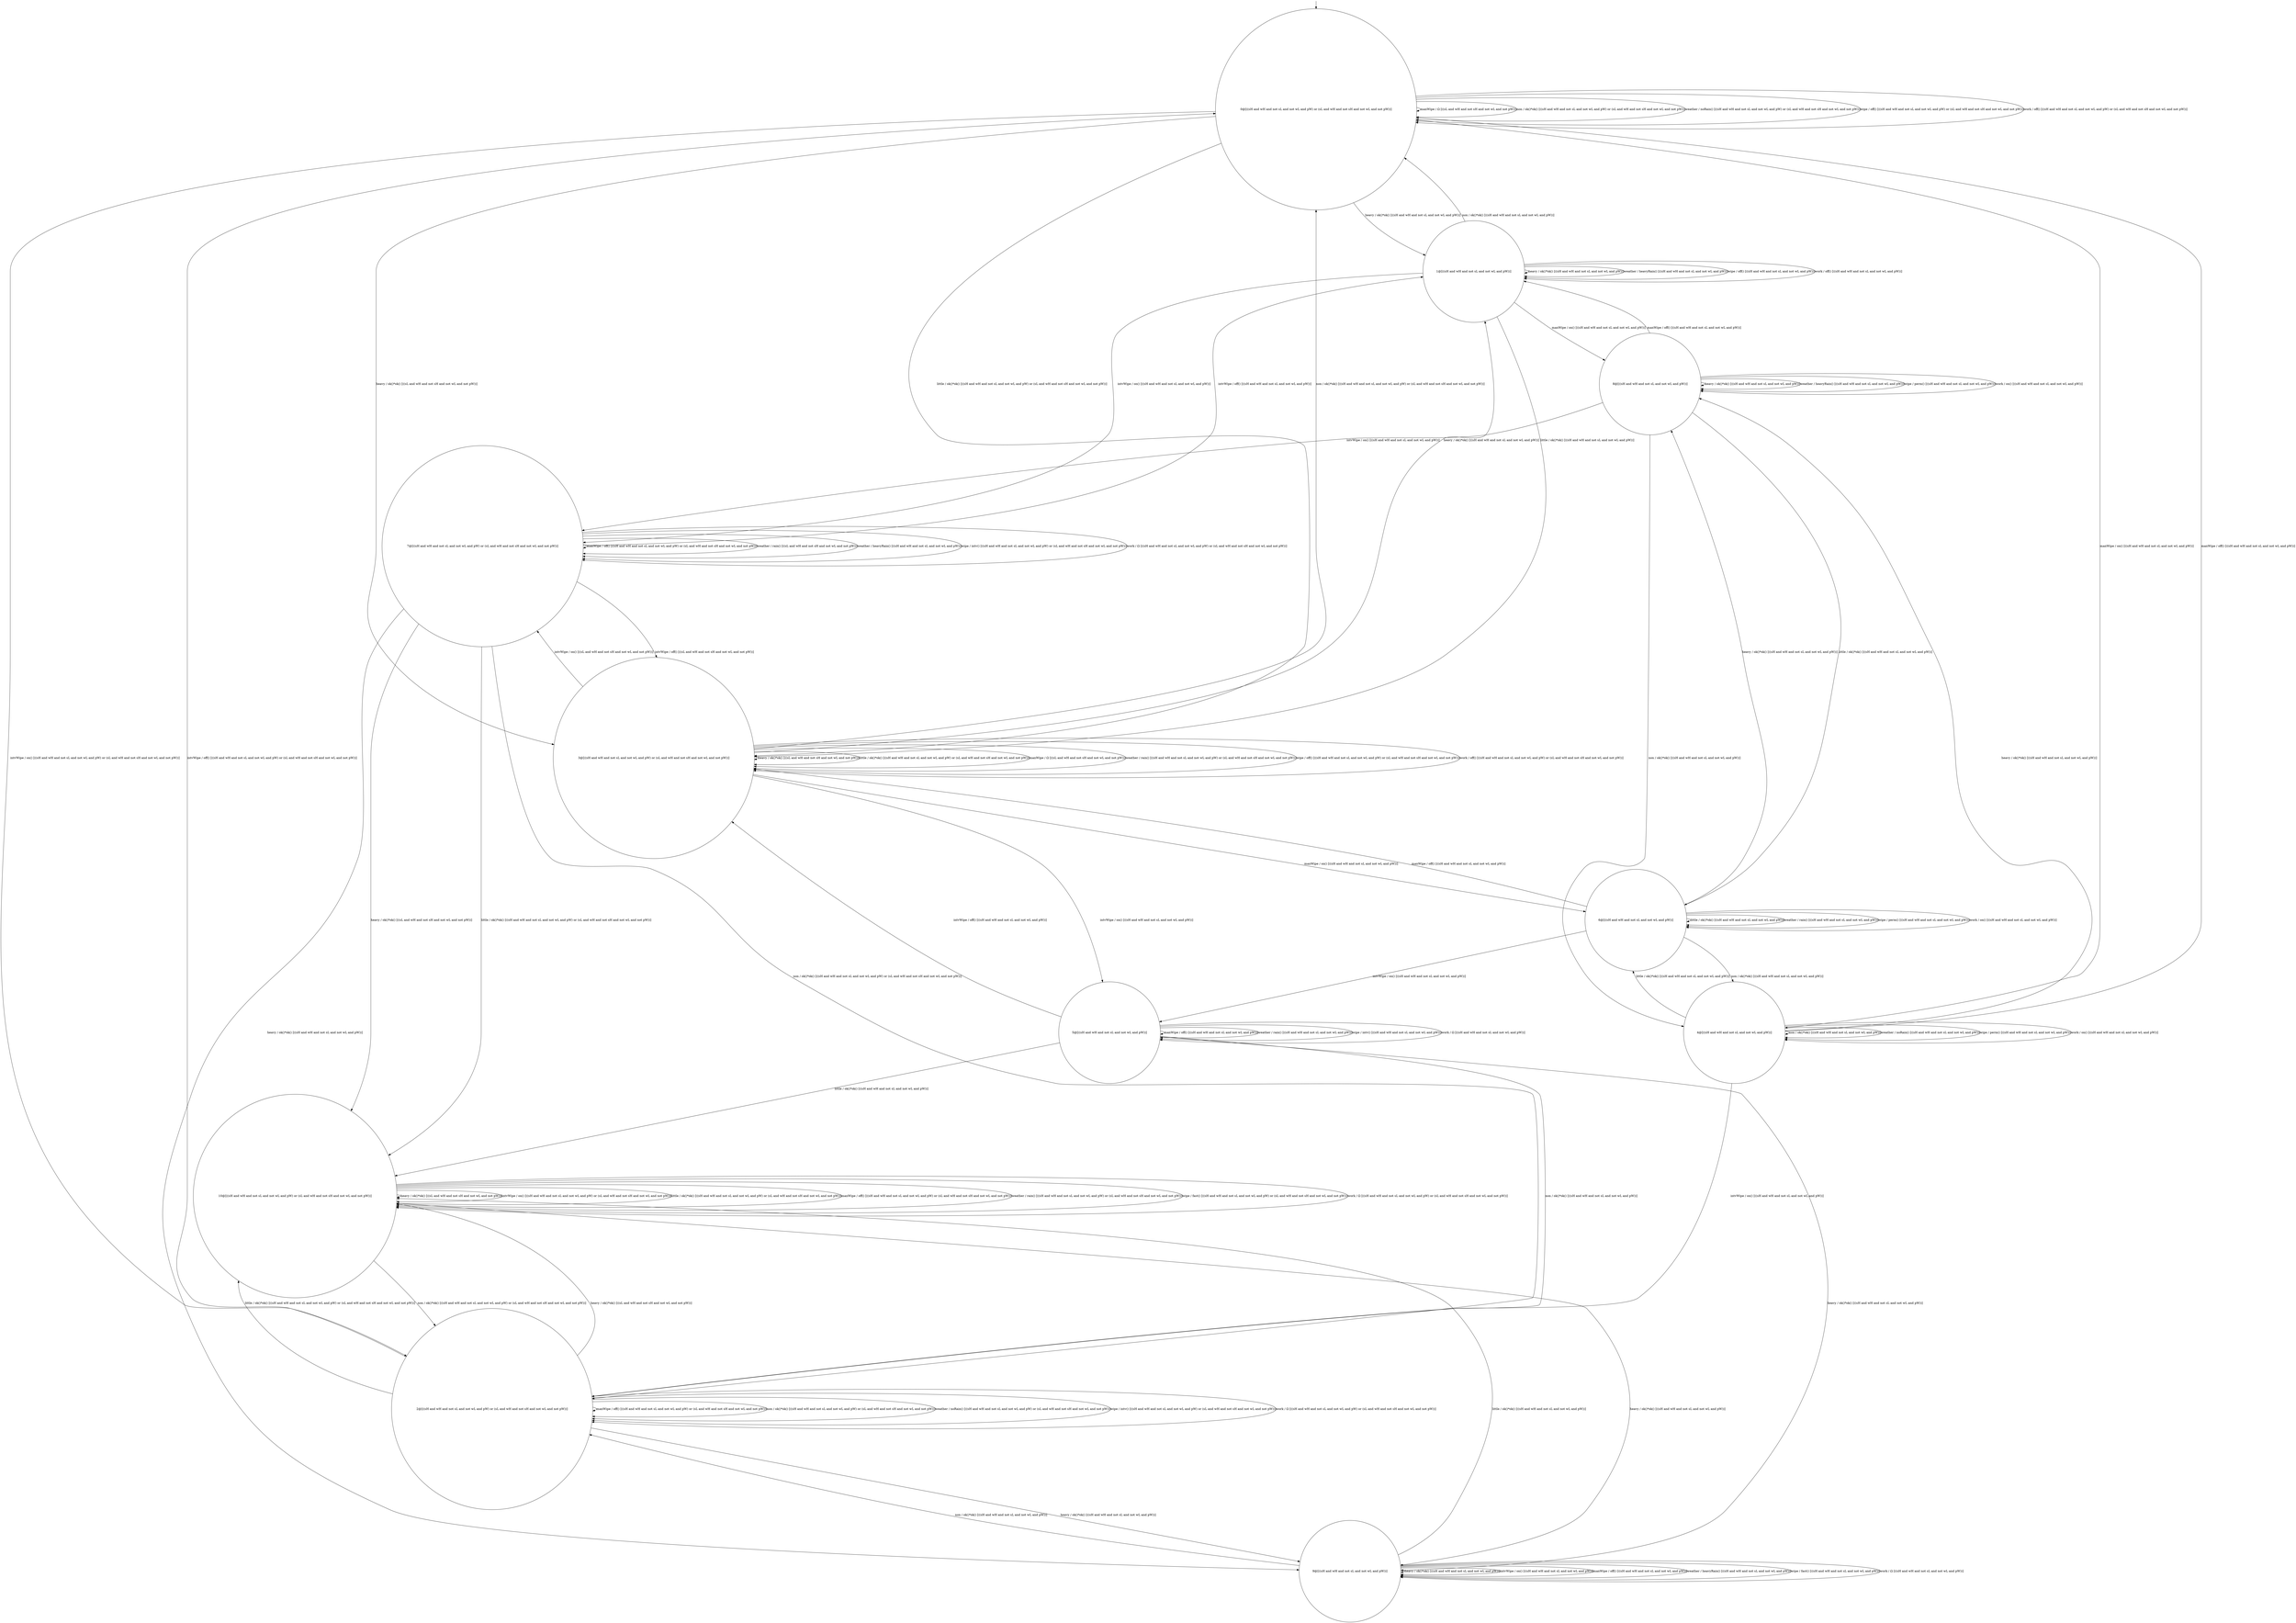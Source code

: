 digraph g {
	edge [lblstyle="above, sloped"];
	s0 [shape="circle" label="0@[((sH and wH and not sL and not wL and pW) or (sL and wH and not sH and not wL and not pW))]"];
	s1 [shape="circle" label="1@[((sH and wH and not sL and not wL and pW))]"];
	s2 [shape="circle" label="2@[((sH and wH and not sL and not wL and pW) or (sL and wH and not sH and not wL and not pW))]"];
	s3 [shape="circle" label="3@[((sH and wH and not sL and not wL and pW) or (sL and wH and not sH and not wL and not pW))]"];
	s4 [shape="circle" label="4@[((sH and wH and not sL and not wL and pW))]"];
	s5 [shape="circle" label="5@[((sH and wH and not sL and not wL and pW))]"];
	s6 [shape="circle" label="6@[((sH and wH and not sL and not wL and pW))]"];
	s7 [shape="circle" label="7@[((sH and wH and not sL and not wL and pW) or (sL and wH and not sH and not wL and not pW))]"];
	s8 [shape="circle" label="8@[((sH and wH and not sL and not wL and pW))]"];
	s9 [shape="circle" label="9@[((sH and wH and not sL and not wL and pW))]"];
	s10 [shape="circle" label="10@[((sH and wH and not sL and not wL and pW) or (sL and wH and not sH and not wL and not pW))]"];
	s0 -> s1 [label="heavy / ok()*ok() [((sH and wH and not sL and not wL and pW))]"];
	s0 -> s3 [label="heavy / ok()*ok() [((sL and wH and not sH and not wL and not pW))]"];
	s0 -> s2 [label="intvWipe / on() [((sH and wH and not sL and not wL and pW) or (sL and wH and not sH and not wL and not pW))]"];
	s0 -> s3 [label="little / ok()*ok() [((sH and wH and not sL and not wL and pW) or (sL and wH and not sH and not wL and not pW))]"];
	s0 -> s4 [label="manWipe / on() [((sH and wH and not sL and not wL and pW))]"];
	s0 -> s0 [label="manWipe / Ω [((sL and wH and not sH and not wL and not pW))]"];
	s0 -> s0 [label="non / ok()*ok() [((sH and wH and not sL and not wL and pW) or (sL and wH and not sH and not wL and not pW))]"];
	s0 -> s0 [label="weather / noRain() [((sH and wH and not sL and not wL and pW) or (sL and wH and not sH and not wL and not pW))]"];
	s0 -> s0 [label="wipe / off() [((sH and wH and not sL and not wL and pW) or (sL and wH and not sH and not wL and not pW))]"];
	s0 -> s0 [label="work / off() [((sH and wH and not sL and not wL and pW) or (sL and wH and not sH and not wL and not pW))]"];
	s1 -> s1 [label="heavy / ok()*ok() [((sH and wH and not sL and not wL and pW))]"];
	s1 -> s7 [label="intvWipe / on() [((sH and wH and not sL and not wL and pW))]"];
	s1 -> s3 [label="little / ok()*ok() [((sH and wH and not sL and not wL and pW))]"];
	s1 -> s8 [label="manWipe / on() [((sH and wH and not sL and not wL and pW))]"];
	s1 -> s0 [label="non / ok()*ok() [((sH and wH and not sL and not wL and pW))]"];
	s1 -> s1 [label="weather / heavyRain() [((sH and wH and not sL and not wL and pW))]"];
	s1 -> s1 [label="wipe / off() [((sH and wH and not sL and not wL and pW))]"];
	s1 -> s1 [label="work / off() [((sH and wH and not sL and not wL and pW))]"];
	s2 -> s10 [label="heavy / ok()*ok() [((sL and wH and not sH and not wL and not pW))]"];
	s2 -> s9 [label="heavy / ok()*ok() [((sH and wH and not sL and not wL and pW))]"];
	s2 -> s0 [label="intvWipe / off() [((sH and wH and not sL and not wL and pW) or (sL and wH and not sH and not wL and not pW))]"];
	s2 -> s10 [label="little / ok()*ok() [((sH and wH and not sL and not wL and pW) or (sL and wH and not sH and not wL and not pW))]"];
	s2 -> s2 [label="manWipe / off() [((sH and wH and not sL and not wL and pW) or (sL and wH and not sH and not wL and not pW))]"];
	s2 -> s2 [label="non / ok()*ok() [((sH and wH and not sL and not wL and pW) or (sL and wH and not sH and not wL and not pW))]"];
	s2 -> s2 [label="weather / noRain() [((sH and wH and not sL and not wL and pW) or (sL and wH and not sH and not wL and not pW))]"];
	s2 -> s2 [label="wipe / intv() [((sH and wH and not sL and not wL and pW) or (sL and wH and not sH and not wL and not pW))]"];
	s2 -> s2 [label="work / Ω [((sH and wH and not sL and not wL and pW) or (sL and wH and not sH and not wL and not pW))]"];
	s3 -> s1 [label="heavy / ok()*ok() [((sH and wH and not sL and not wL and pW))]"];
	s3 -> s3 [label="heavy / ok()*ok() [((sL and wH and not sH and not wL and not pW))]"];
	s3 -> s5 [label="intvWipe / on() [((sH and wH and not sL and not wL and pW))]"];
	s3 -> s7 [label="intvWipe / on() [((sL and wH and not sH and not wL and not pW))]"];
	s3 -> s3 [label="little / ok()*ok() [((sH and wH and not sL and not wL and pW) or (sL and wH and not sH and not wL and not pW))]"];
	s3 -> s6 [label="manWipe / on() [((sH and wH and not sL and not wL and pW))]"];
	s3 -> s3 [label="manWipe / Ω [((sL and wH and not sH and not wL and not pW))]"];
	s3 -> s0 [label="non / ok()*ok() [((sH and wH and not sL and not wL and pW) or (sL and wH and not sH and not wL and not pW))]"];
	s3 -> s3 [label="weather / rain() [((sH and wH and not sL and not wL and pW) or (sL and wH and not sH and not wL and not pW))]"];
	s3 -> s3 [label="wipe / off() [((sH and wH and not sL and not wL and pW) or (sL and wH and not sH and not wL and not pW))]"];
	s3 -> s3 [label="work / off() [((sH and wH and not sL and not wL and pW) or (sL and wH and not sH and not wL and not pW))]"];
	s4 -> s8 [label="heavy / ok()*ok() [((sH and wH and not sL and not wL and pW))]"];
	s4 -> s2 [label="intvWipe / on() [((sH and wH and not sL and not wL and pW))]"];
	s4 -> s6 [label="little / ok()*ok() [((sH and wH and not sL and not wL and pW))]"];
	s4 -> s0 [label="manWipe / off() [((sH and wH and not sL and not wL and pW))]"];
	s4 -> s4 [label="non / ok()*ok() [((sH and wH and not sL and not wL and pW))]"];
	s4 -> s4 [label="weather / noRain() [((sH and wH and not sL and not wL and pW))]"];
	s4 -> s4 [label="wipe / perm() [((sH and wH and not sL and not wL and pW))]"];
	s4 -> s4 [label="work / on() [((sH and wH and not sL and not wL and pW))]"];
	s5 -> s9 [label="heavy / ok()*ok() [((sH and wH and not sL and not wL and pW))]"];
	s5 -> s3 [label="intvWipe / off() [((sH and wH and not sL and not wL and pW))]"];
	s5 -> s10 [label="little / ok()*ok() [((sH and wH and not sL and not wL and pW))]"];
	s5 -> s5 [label="manWipe / off() [((sH and wH and not sL and not wL and pW))]"];
	s5 -> s2 [label="non / ok()*ok() [((sH and wH and not sL and not wL and pW))]"];
	s5 -> s5 [label="weather / rain() [((sH and wH and not sL and not wL and pW))]"];
	s5 -> s5 [label="wipe / intv() [((sH and wH and not sL and not wL and pW))]"];
	s5 -> s5 [label="work / Ω [((sH and wH and not sL and not wL and pW))]"];
	s6 -> s8 [label="heavy / ok()*ok() [((sH and wH and not sL and not wL and pW))]"];
	s6 -> s5 [label="intvWipe / on() [((sH and wH and not sL and not wL and pW))]"];
	s6 -> s6 [label="little / ok()*ok() [((sH and wH and not sL and not wL and pW))]"];
	s6 -> s3 [label="manWipe / off() [((sH and wH and not sL and not wL and pW))]"];
	s6 -> s4 [label="non / ok()*ok() [((sH and wH and not sL and not wL and pW))]"];
	s6 -> s6 [label="weather / rain() [((sH and wH and not sL and not wL and pW))]"];
	s6 -> s6 [label="wipe / perm() [((sH and wH and not sL and not wL and pW))]"];
	s6 -> s6 [label="work / on() [((sH and wH and not sL and not wL and pW))]"];
	s7 -> s10 [label="heavy / ok()*ok() [((sL and wH and not sH and not wL and not pW))]"];
	s7 -> s9 [label="heavy / ok()*ok() [((sH and wH and not sL and not wL and pW))]"];
	s7 -> s1 [label="intvWipe / off() [((sH and wH and not sL and not wL and pW))]"];
	s7 -> s3 [label="intvWipe / off() [((sL and wH and not sH and not wL and not pW))]"];
	s7 -> s10 [label="little / ok()*ok() [((sH and wH and not sL and not wL and pW) or (sL and wH and not sH and not wL and not pW))]"];
	s7 -> s7 [label="manWipe / off() [((sH and wH and not sL and not wL and pW) or (sL and wH and not sH and not wL and not pW))]"];
	s7 -> s2 [label="non / ok()*ok() [((sH and wH and not sL and not wL and pW) or (sL and wH and not sH and not wL and not pW))]"];
	s7 -> s7 [label="weather / rain() [((sL and wH and not sH and not wL and not pW))]"];
	s7 -> s7 [label="weather / heavyRain() [((sH and wH and not sL and not wL and pW))]"];
	s7 -> s7 [label="wipe / intv() [((sH and wH and not sL and not wL and pW) or (sL and wH and not sH and not wL and not pW))]"];
	s7 -> s7 [label="work / Ω [((sH and wH and not sL and not wL and pW) or (sL and wH and not sH and not wL and not pW))]"];
	s8 -> s8 [label="heavy / ok()*ok() [((sH and wH and not sL and not wL and pW))]"];
	s8 -> s7 [label="intvWipe / on() [((sH and wH and not sL and not wL and pW))]"];
	s8 -> s6 [label="little / ok()*ok() [((sH and wH and not sL and not wL and pW))]"];
	s8 -> s1 [label="manWipe / off() [((sH and wH and not sL and not wL and pW))]"];
	s8 -> s4 [label="non / ok()*ok() [((sH and wH and not sL and not wL and pW))]"];
	s8 -> s8 [label="weather / heavyRain() [((sH and wH and not sL and not wL and pW))]"];
	s8 -> s8 [label="wipe / perm() [((sH and wH and not sL and not wL and pW))]"];
	s8 -> s8 [label="work / on() [((sH and wH and not sL and not wL and pW))]"];
	s9 -> s9 [label="heavy / ok()*ok() [((sH and wH and not sL and not wL and pW))]"];
	s9 -> s9 [label="intvWipe / on() [((sH and wH and not sL and not wL and pW))]"];
	s9 -> s10 [label="little / ok()*ok() [((sH and wH and not sL and not wL and pW))]"];
	s9 -> s9 [label="manWipe / off() [((sH and wH and not sL and not wL and pW))]"];
	s9 -> s2 [label="non / ok()*ok() [((sH and wH and not sL and not wL and pW))]"];
	s9 -> s9 [label="weather / heavyRain() [((sH and wH and not sL and not wL and pW))]"];
	s9 -> s9 [label="wipe / fast() [((sH and wH and not sL and not wL and pW))]"];
	s9 -> s9 [label="work / Ω [((sH and wH and not sL and not wL and pW))]"];
	s10 -> s9 [label="heavy / ok()*ok() [((sH and wH and not sL and not wL and pW))]"];
	s10 -> s10 [label="heavy / ok()*ok() [((sL and wH and not sH and not wL and not pW))]"];
	s10 -> s10 [label="intvWipe / on() [((sH and wH and not sL and not wL and pW) or (sL and wH and not sH and not wL and not pW))]"];
	s10 -> s10 [label="little / ok()*ok() [((sH and wH and not sL and not wL and pW) or (sL and wH and not sH and not wL and not pW))]"];
	s10 -> s10 [label="manWipe / off() [((sH and wH and not sL and not wL and pW) or (sL and wH and not sH and not wL and not pW))]"];
	s10 -> s2 [label="non / ok()*ok() [((sH and wH and not sL and not wL and pW) or (sL and wH and not sH and not wL and not pW))]"];
	s10 -> s10 [label="weather / rain() [((sH and wH and not sL and not wL and pW) or (sL and wH and not sH and not wL and not pW))]"];
	s10 -> s10 [label="wipe / fast() [((sH and wH and not sL and not wL and pW) or (sL and wH and not sH and not wL and not pW))]"];
	s10 -> s10 [label="work / Ω [((sH and wH and not sL and not wL and pW) or (sL and wH and not sH and not wL and not pW))]"];
	__start0 [label="" shape="none" width="0" height="0"];
	__start0 -> s0;
}